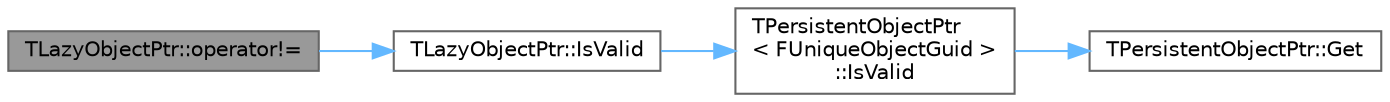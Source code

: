 digraph "TLazyObjectPtr::operator!="
{
 // INTERACTIVE_SVG=YES
 // LATEX_PDF_SIZE
  bgcolor="transparent";
  edge [fontname=Helvetica,fontsize=10,labelfontname=Helvetica,labelfontsize=10];
  node [fontname=Helvetica,fontsize=10,shape=box,height=0.2,width=0.4];
  rankdir="LR";
  Node1 [id="Node000001",label="TLazyObjectPtr::operator!=",height=0.2,width=0.4,color="gray40", fillcolor="grey60", style="filled", fontcolor="black",tooltip="Compare for inequality with null."];
  Node1 -> Node2 [id="edge1_Node000001_Node000002",color="steelblue1",style="solid",tooltip=" "];
  Node2 [id="Node000002",label="TLazyObjectPtr::IsValid",height=0.2,width=0.4,color="grey40", fillcolor="white", style="filled",URL="$d5/d73/structTLazyObjectPtr.html#aae8bdfdd3762b785fccce591d0e3d31f",tooltip="Test if this points to a live UObject."];
  Node2 -> Node3 [id="edge2_Node000002_Node000003",color="steelblue1",style="solid",tooltip=" "];
  Node3 [id="Node000003",label="TPersistentObjectPtr\l\< FUniqueObjectGuid \>\l::IsValid",height=0.2,width=0.4,color="grey40", fillcolor="white", style="filled",URL="$d5/dce/structTPersistentObjectPtr.html#a49afb0f728beca50c8e80c3a9d62d6a6",tooltip=" "];
  Node3 -> Node4 [id="edge3_Node000003_Node000004",color="steelblue1",style="solid",tooltip=" "];
  Node4 [id="Node000004",label="TPersistentObjectPtr::Get",height=0.2,width=0.4,color="grey40", fillcolor="white", style="filled",URL="$d5/dce/structTPersistentObjectPtr.html#aef3fc647518b35f9553fde5f9de654fb",tooltip="Dereference the pointer, which may cause it to become valid again."];
}
